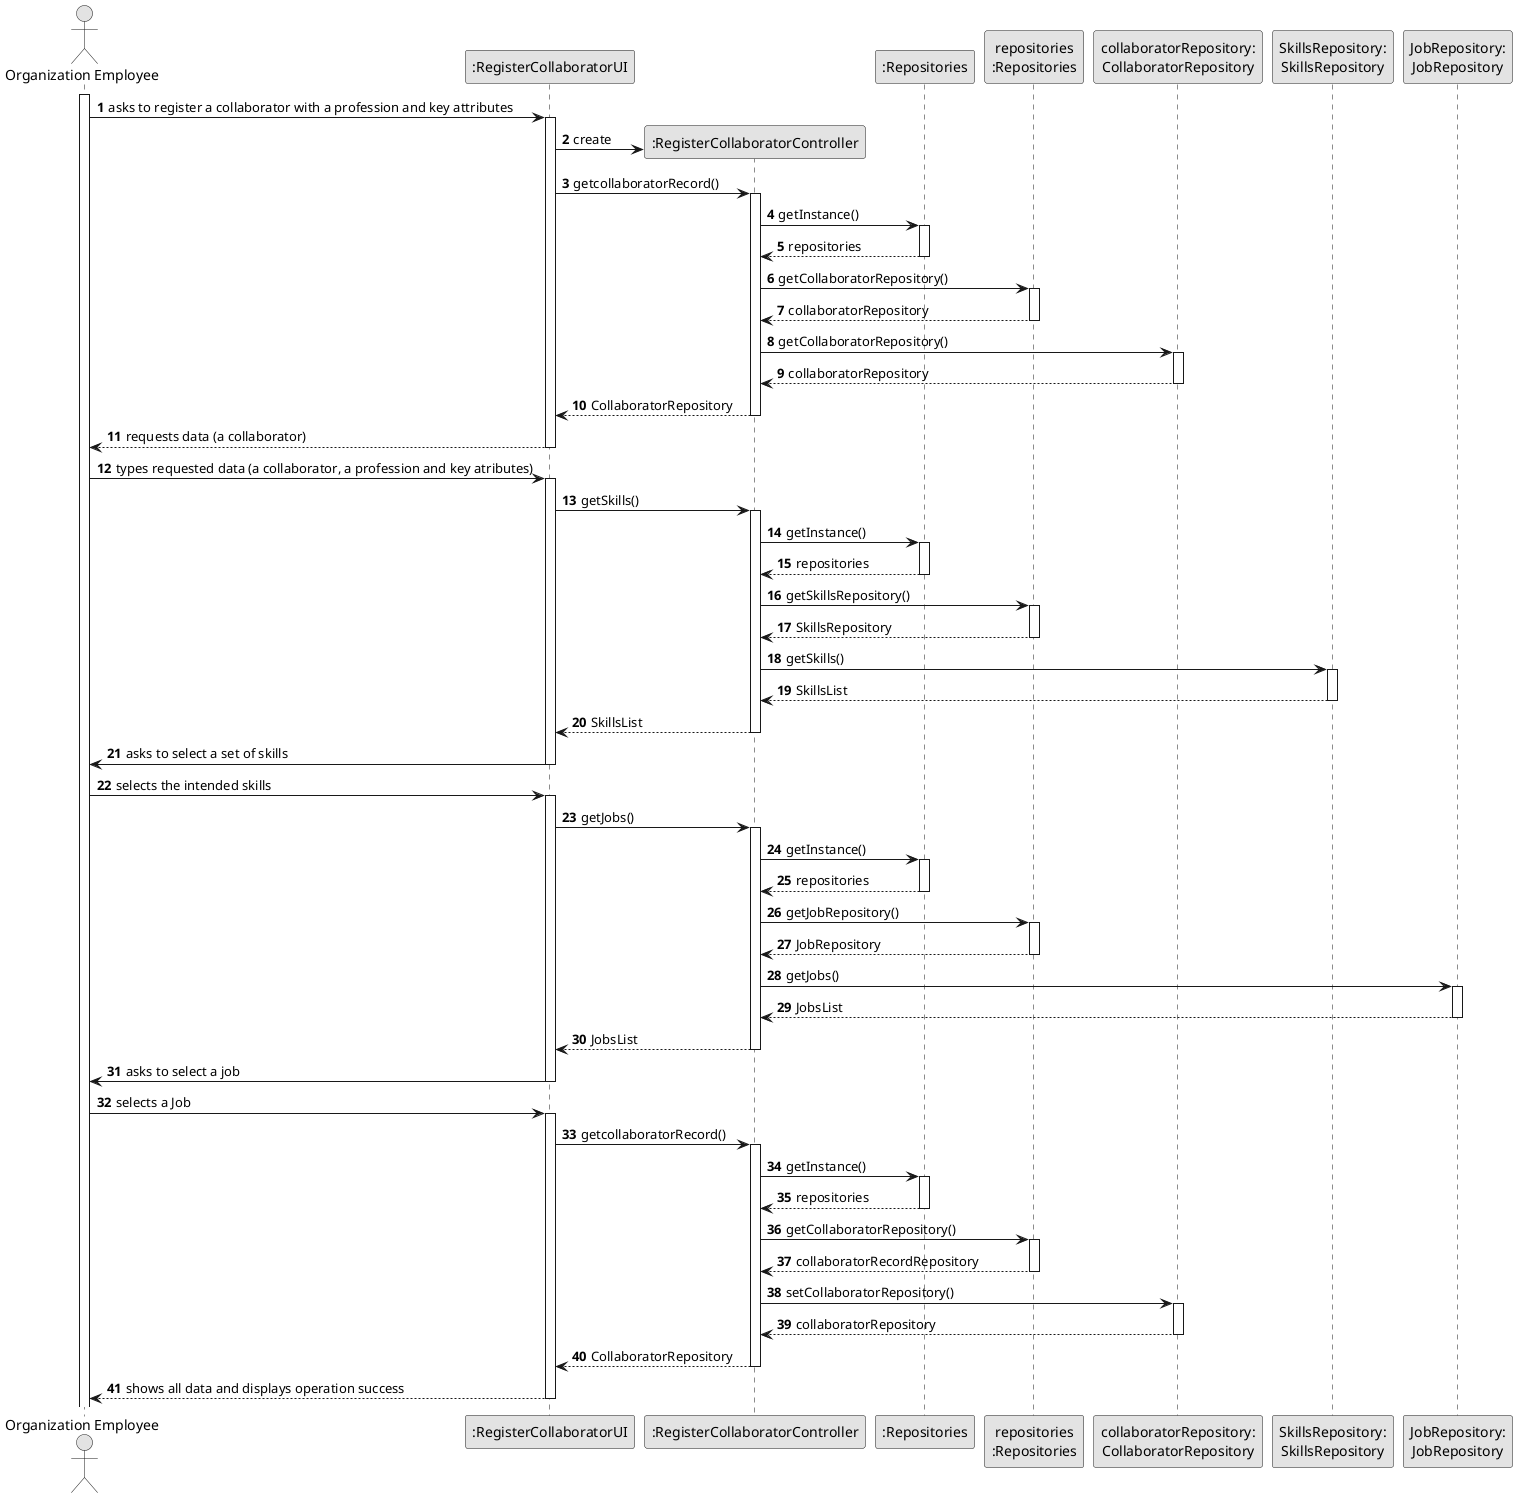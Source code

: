 @startuml
skinparam monochrome true
skinparam packageStyle rectangle
skinparam shadowing false

autonumber

'hide footbox
actor "Organization Employee" as ADM
participant ":RegisterCollaboratorUI" as UI
participant ":RegisterCollaboratorController" as CTRL
participant ":Repositories" as RepositorySingleton
participant "repositories\n:Repositories" as PLAT
participant "collaboratorRepository:\nCollaboratorRepository" as CollaboratorRepository
participant "SkillsRepository:\nSkillsRepository" as SkillsRepository
participant "JobRepository:\nJobRepository" as JobRepository


activate ADM

        ADM -> UI : asks to register a collaborator with a profession and key attributes

        activate UI

'            UI --> ADM : requests data (reference, description,  informal \n description, technical description, duration, cost)
            'create CTRL
            UI -> CTRL** : create

            UI -> CTRL : getcollaboratorRecord()
            activate CTRL

                CTRL -> RepositorySingleton : getInstance()
                activate RepositorySingleton

                    RepositorySingleton --> CTRL: repositories
                deactivate RepositorySingleton

                CTRL -> PLAT : getCollaboratorRepository()
                activate PLAT

                    PLAT --> CTRL: collaboratorRepository
                deactivate PLAT

                CTRL -> CollaboratorRepository : getCollaboratorRepository()
                activate CollaboratorRepository

                    CollaboratorRepository --> CTRL : collaboratorRepository
                deactivate CollaboratorRepository


                CTRL --> UI : CollaboratorRepository
            deactivate CTRL

            UI --> ADM : requests data (a collaborator)
                    deactivate UI

                ADM -> UI : types requested data (a collaborator, a profession and key atributes)
        activate UI

    UI -> CTRL : getSkills()
                activate CTRL

                    CTRL -> RepositorySingleton : getInstance()
                    activate RepositorySingleton

                        RepositorySingleton --> CTRL: repositories
                    deactivate RepositorySingleton

                    CTRL -> PLAT : getSkillsRepository()
                    activate PLAT

                        PLAT --> CTRL: SkillsRepository
                    deactivate PLAT

                    CTRL -> SkillsRepository : getSkills()
                    activate SkillsRepository

                        SkillsRepository --> CTRL : SkillsList
                    deactivate SkillsRepository


                    CTRL --> UI : SkillsList
                deactivate CTRL
                        UI -> ADM : asks to select a set of skills
    deactivate UI
                            ADM -> UI : selects the intended skills
            activate UI

        UI -> CTRL : getJobs()
                    activate CTRL

                        CTRL -> RepositorySingleton : getInstance()
                        activate RepositorySingleton

                            RepositorySingleton --> CTRL: repositories
                        deactivate RepositorySingleton

                        CTRL -> PLAT : getJobRepository()
                        activate PLAT

                            PLAT --> CTRL: JobRepository
                        deactivate PLAT

                        CTRL -> JobRepository : getJobs()
                        activate JobRepository

                            JobRepository --> CTRL : JobsList
                        deactivate JobRepository


                        CTRL --> UI : JobsList
                    deactivate CTRL
                        UI -> ADM : asks to select a job

        deactivate UI
                                    ADM -> UI : selects a Job
            activate UI
             UI -> CTRL : getcollaboratorRecord()
                        activate CTRL

                            CTRL -> RepositorySingleton : getInstance()
                            activate RepositorySingleton

                                RepositorySingleton --> CTRL: repositories
                            deactivate RepositorySingleton

                            CTRL -> PLAT : getCollaboratorRepository()
                            activate PLAT

                                PLAT --> CTRL: collaboratorRecordRepository
                            deactivate PLAT

                            CTRL -> CollaboratorRepository : setCollaboratorRepository()
                            activate CollaboratorRepository

                                CollaboratorRepository --> CTRL : collaboratorRepository
                            deactivate CollaboratorRepository


                            CTRL --> UI : CollaboratorRepository
                        deactivate CTRL
                                UI --> ADM : shows all data and displays operation success
deactivate UI

@enduml